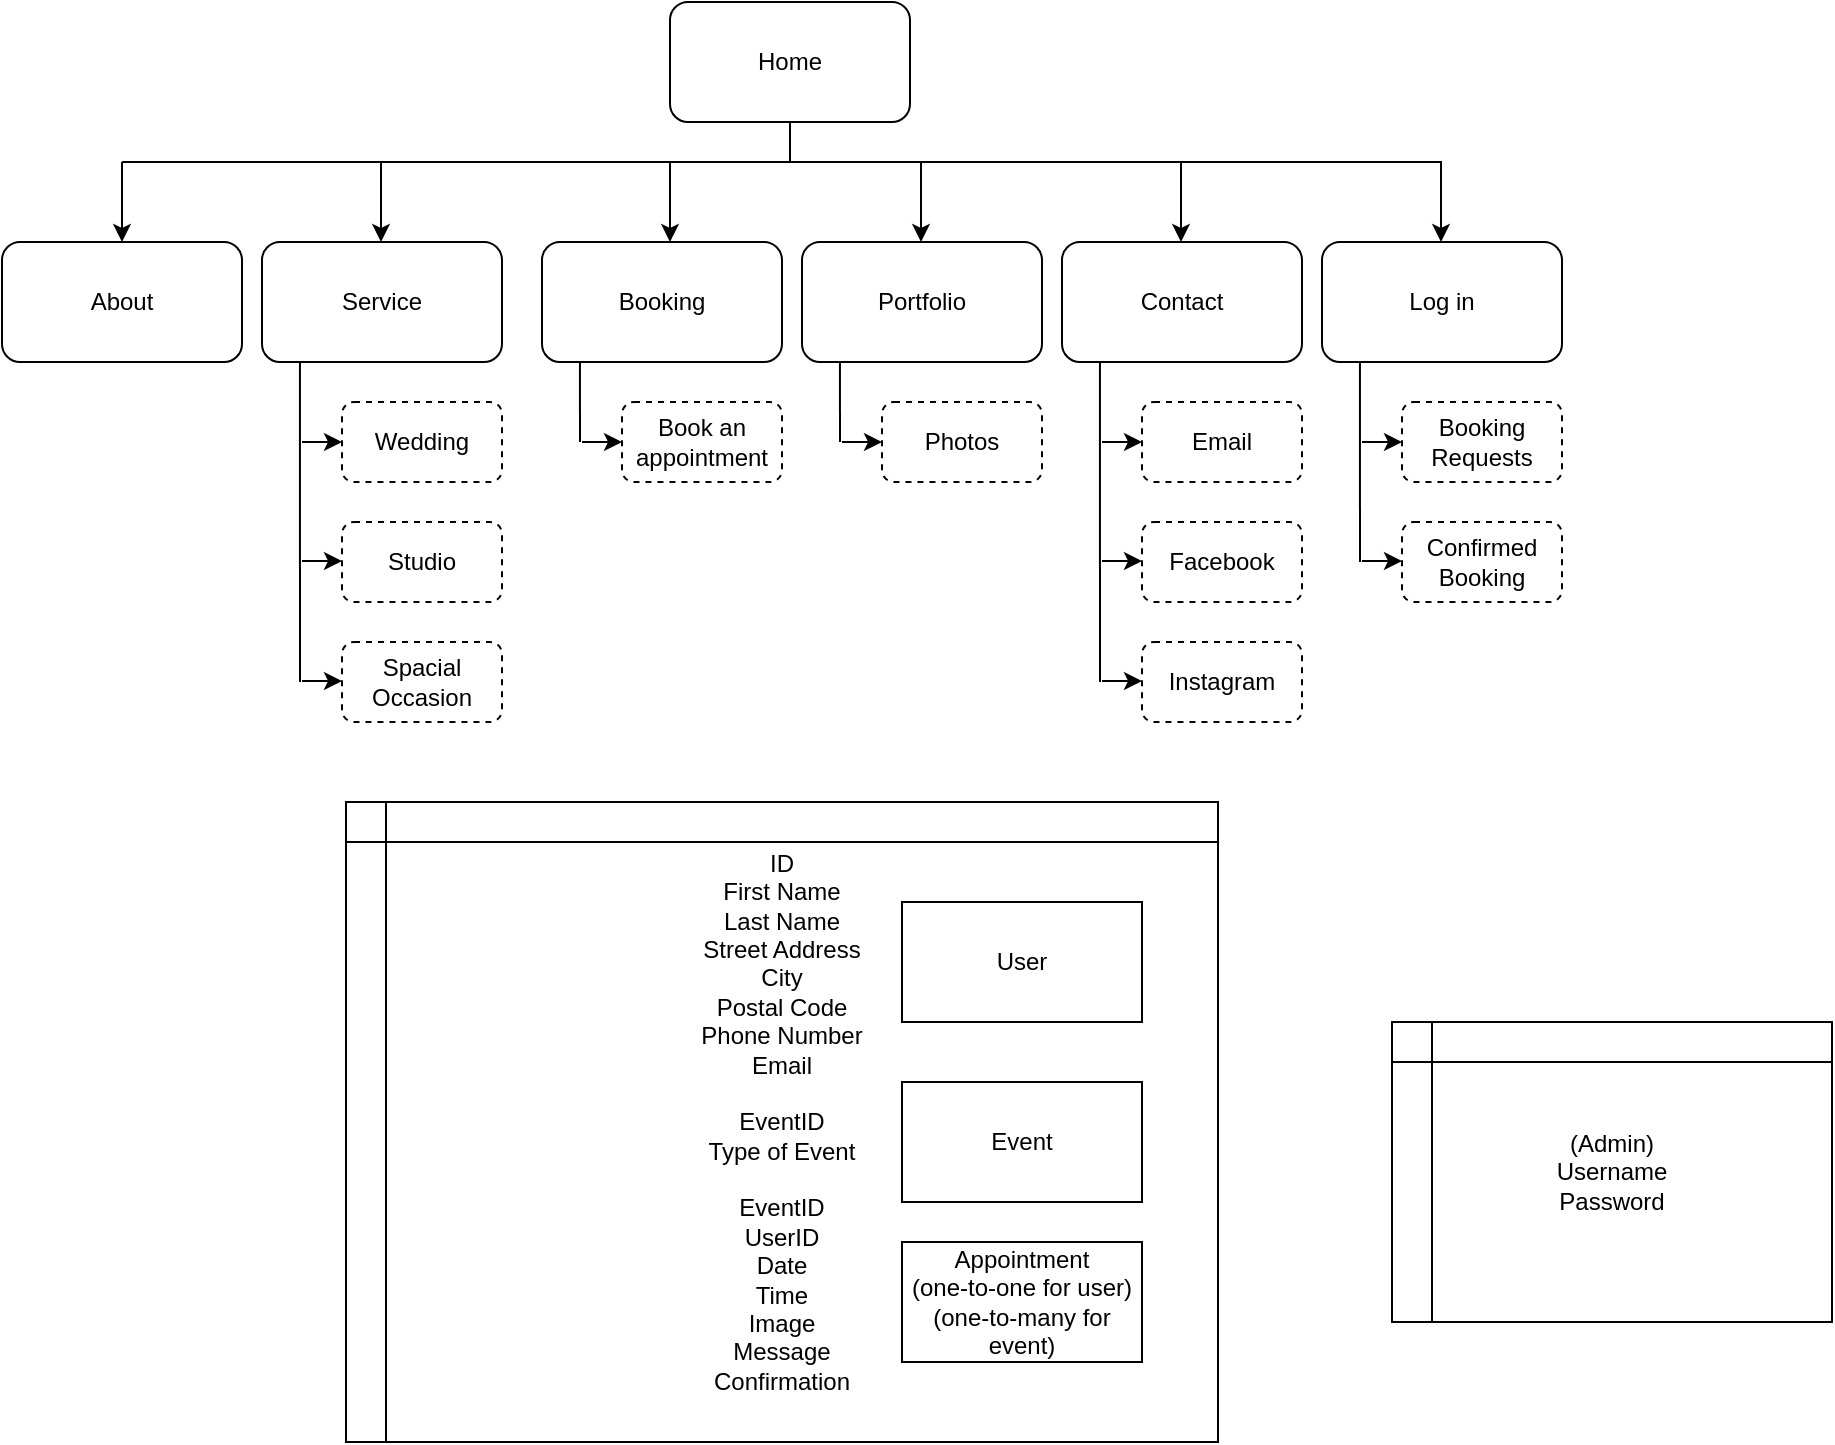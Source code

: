 <mxfile version="13.11.0" type="github">
  <diagram id="C5RBs43oDa-KdzZeNtuy" name="Page-1">
    <mxGraphModel dx="818" dy="481" grid="1" gridSize="10" guides="1" tooltips="1" connect="1" arrows="1" fold="1" page="1" pageScale="1" pageWidth="1169" pageHeight="827" math="0" shadow="0">
      <root>
        <mxCell id="WIyWlLk6GJQsqaUBKTNV-0" />
        <mxCell id="WIyWlLk6GJQsqaUBKTNV-1" parent="WIyWlLk6GJQsqaUBKTNV-0" />
        <mxCell id="5Er78A_HnPUwki360pCg-0" value="Home" style="rounded=1;whiteSpace=wrap;html=1;" parent="WIyWlLk6GJQsqaUBKTNV-1" vertex="1">
          <mxGeometry x="529" y="80" width="120" height="60" as="geometry" />
        </mxCell>
        <mxCell id="5Er78A_HnPUwki360pCg-3" value="About" style="rounded=1;whiteSpace=wrap;html=1;" parent="WIyWlLk6GJQsqaUBKTNV-1" vertex="1">
          <mxGeometry x="195" y="200" width="120" height="60" as="geometry" />
        </mxCell>
        <mxCell id="5Er78A_HnPUwki360pCg-5" value="Service" style="rounded=1;whiteSpace=wrap;html=1;" parent="WIyWlLk6GJQsqaUBKTNV-1" vertex="1">
          <mxGeometry x="325" y="200" width="120" height="60" as="geometry" />
        </mxCell>
        <mxCell id="5Er78A_HnPUwki360pCg-6" value="Booking" style="rounded=1;whiteSpace=wrap;html=1;" parent="WIyWlLk6GJQsqaUBKTNV-1" vertex="1">
          <mxGeometry x="465" y="200" width="120" height="60" as="geometry" />
        </mxCell>
        <mxCell id="5Er78A_HnPUwki360pCg-7" value="Portfolio" style="rounded=1;whiteSpace=wrap;html=1;" parent="WIyWlLk6GJQsqaUBKTNV-1" vertex="1">
          <mxGeometry x="595" y="200" width="120" height="60" as="geometry" />
        </mxCell>
        <mxCell id="5Er78A_HnPUwki360pCg-8" value="Contact" style="rounded=1;whiteSpace=wrap;html=1;" parent="WIyWlLk6GJQsqaUBKTNV-1" vertex="1">
          <mxGeometry x="725" y="200" width="120" height="60" as="geometry" />
        </mxCell>
        <mxCell id="5Er78A_HnPUwki360pCg-9" value="Log in" style="rounded=1;whiteSpace=wrap;html=1;" parent="WIyWlLk6GJQsqaUBKTNV-1" vertex="1">
          <mxGeometry x="855" y="200" width="120" height="60" as="geometry" />
        </mxCell>
        <mxCell id="5Er78A_HnPUwki360pCg-10" value="" style="endArrow=none;html=1;entryX=0.5;entryY=1;entryDx=0;entryDy=0;" parent="WIyWlLk6GJQsqaUBKTNV-1" target="5Er78A_HnPUwki360pCg-0" edge="1">
          <mxGeometry width="50" height="50" relative="1" as="geometry">
            <mxPoint x="589" y="160" as="sourcePoint" />
            <mxPoint x="615" y="260" as="targetPoint" />
          </mxGeometry>
        </mxCell>
        <mxCell id="5Er78A_HnPUwki360pCg-11" value="" style="endArrow=none;html=1;" parent="WIyWlLk6GJQsqaUBKTNV-1" edge="1">
          <mxGeometry width="50" height="50" relative="1" as="geometry">
            <mxPoint x="255" y="160" as="sourcePoint" />
            <mxPoint x="915" y="160" as="targetPoint" />
          </mxGeometry>
        </mxCell>
        <mxCell id="5Er78A_HnPUwki360pCg-12" value="" style="endArrow=classic;html=1;entryX=0.5;entryY=0;entryDx=0;entryDy=0;" parent="WIyWlLk6GJQsqaUBKTNV-1" target="5Er78A_HnPUwki360pCg-3" edge="1">
          <mxGeometry width="50" height="50" relative="1" as="geometry">
            <mxPoint x="255" y="160" as="sourcePoint" />
            <mxPoint x="615" y="260" as="targetPoint" />
          </mxGeometry>
        </mxCell>
        <mxCell id="5Er78A_HnPUwki360pCg-13" value="" style="endArrow=classic;html=1;entryX=0.5;entryY=0;entryDx=0;entryDy=0;" parent="WIyWlLk6GJQsqaUBKTNV-1" edge="1">
          <mxGeometry width="50" height="50" relative="1" as="geometry">
            <mxPoint x="384.5" y="160" as="sourcePoint" />
            <mxPoint x="384.5" y="200" as="targetPoint" />
          </mxGeometry>
        </mxCell>
        <mxCell id="5Er78A_HnPUwki360pCg-14" value="" style="endArrow=classic;html=1;entryX=0.5;entryY=0;entryDx=0;entryDy=0;" parent="WIyWlLk6GJQsqaUBKTNV-1" edge="1">
          <mxGeometry width="50" height="50" relative="1" as="geometry">
            <mxPoint x="529" y="160" as="sourcePoint" />
            <mxPoint x="529" y="200" as="targetPoint" />
          </mxGeometry>
        </mxCell>
        <mxCell id="5Er78A_HnPUwki360pCg-15" value="" style="endArrow=classic;html=1;entryX=0.5;entryY=0;entryDx=0;entryDy=0;" parent="WIyWlLk6GJQsqaUBKTNV-1" edge="1">
          <mxGeometry width="50" height="50" relative="1" as="geometry">
            <mxPoint x="654.5" y="160" as="sourcePoint" />
            <mxPoint x="654.5" y="200" as="targetPoint" />
          </mxGeometry>
        </mxCell>
        <mxCell id="5Er78A_HnPUwki360pCg-16" value="" style="endArrow=classic;html=1;entryX=0.5;entryY=0;entryDx=0;entryDy=0;" parent="WIyWlLk6GJQsqaUBKTNV-1" edge="1">
          <mxGeometry width="50" height="50" relative="1" as="geometry">
            <mxPoint x="784.5" y="160" as="sourcePoint" />
            <mxPoint x="784.5" y="200" as="targetPoint" />
          </mxGeometry>
        </mxCell>
        <mxCell id="5Er78A_HnPUwki360pCg-17" value="" style="endArrow=classic;html=1;entryX=0.5;entryY=0;entryDx=0;entryDy=0;" parent="WIyWlLk6GJQsqaUBKTNV-1" edge="1">
          <mxGeometry width="50" height="50" relative="1" as="geometry">
            <mxPoint x="914.5" y="160" as="sourcePoint" />
            <mxPoint x="914.5" y="200" as="targetPoint" />
          </mxGeometry>
        </mxCell>
        <mxCell id="5Er78A_HnPUwki360pCg-19" value="Wedding" style="rounded=1;whiteSpace=wrap;html=1;dashed=1;" parent="WIyWlLk6GJQsqaUBKTNV-1" vertex="1">
          <mxGeometry x="365" y="280" width="80" height="40" as="geometry" />
        </mxCell>
        <mxCell id="5Er78A_HnPUwki360pCg-20" value="Studio" style="rounded=1;whiteSpace=wrap;html=1;dashed=1;" parent="WIyWlLk6GJQsqaUBKTNV-1" vertex="1">
          <mxGeometry x="365" y="340" width="80" height="40" as="geometry" />
        </mxCell>
        <mxCell id="5Er78A_HnPUwki360pCg-21" value="Spacial Occasion" style="rounded=1;whiteSpace=wrap;html=1;dashed=1;" parent="WIyWlLk6GJQsqaUBKTNV-1" vertex="1">
          <mxGeometry x="365" y="400" width="80" height="40" as="geometry" />
        </mxCell>
        <mxCell id="5Er78A_HnPUwki360pCg-22" value="" style="endArrow=none;html=1;entryX=0.158;entryY=1;entryDx=0;entryDy=0;entryPerimeter=0;" parent="WIyWlLk6GJQsqaUBKTNV-1" target="5Er78A_HnPUwki360pCg-5" edge="1">
          <mxGeometry width="50" height="50" relative="1" as="geometry">
            <mxPoint x="344" y="420" as="sourcePoint" />
            <mxPoint x="355" y="340" as="targetPoint" />
          </mxGeometry>
        </mxCell>
        <mxCell id="5Er78A_HnPUwki360pCg-24" value="" style="endArrow=classic;html=1;entryX=0;entryY=0.5;entryDx=0;entryDy=0;" parent="WIyWlLk6GJQsqaUBKTNV-1" target="5Er78A_HnPUwki360pCg-19" edge="1">
          <mxGeometry width="50" height="50" relative="1" as="geometry">
            <mxPoint x="345" y="300" as="sourcePoint" />
            <mxPoint x="315" y="310" as="targetPoint" />
          </mxGeometry>
        </mxCell>
        <mxCell id="5Er78A_HnPUwki360pCg-25" value="" style="endArrow=classic;html=1;entryX=0;entryY=0.5;entryDx=0;entryDy=0;" parent="WIyWlLk6GJQsqaUBKTNV-1" edge="1">
          <mxGeometry width="50" height="50" relative="1" as="geometry">
            <mxPoint x="345" y="359.5" as="sourcePoint" />
            <mxPoint x="365" y="359.5" as="targetPoint" />
          </mxGeometry>
        </mxCell>
        <mxCell id="5Er78A_HnPUwki360pCg-27" value="" style="endArrow=classic;html=1;entryX=0;entryY=0.5;entryDx=0;entryDy=0;" parent="WIyWlLk6GJQsqaUBKTNV-1" edge="1">
          <mxGeometry width="50" height="50" relative="1" as="geometry">
            <mxPoint x="345" y="419.5" as="sourcePoint" />
            <mxPoint x="365" y="419.5" as="targetPoint" />
          </mxGeometry>
        </mxCell>
        <mxCell id="5Er78A_HnPUwki360pCg-28" value="Book an appointment" style="rounded=1;whiteSpace=wrap;html=1;dashed=1;" parent="WIyWlLk6GJQsqaUBKTNV-1" vertex="1">
          <mxGeometry x="505" y="280" width="80" height="40" as="geometry" />
        </mxCell>
        <mxCell id="5Er78A_HnPUwki360pCg-31" value="" style="endArrow=none;html=1;entryX=0.158;entryY=1;entryDx=0;entryDy=0;entryPerimeter=0;" parent="WIyWlLk6GJQsqaUBKTNV-1" edge="1">
          <mxGeometry width="50" height="50" relative="1" as="geometry">
            <mxPoint x="484" y="300" as="sourcePoint" />
            <mxPoint x="483.96" y="260" as="targetPoint" />
          </mxGeometry>
        </mxCell>
        <mxCell id="5Er78A_HnPUwki360pCg-32" value="" style="endArrow=classic;html=1;entryX=0;entryY=0.5;entryDx=0;entryDy=0;" parent="WIyWlLk6GJQsqaUBKTNV-1" target="5Er78A_HnPUwki360pCg-28" edge="1">
          <mxGeometry width="50" height="50" relative="1" as="geometry">
            <mxPoint x="485" y="300" as="sourcePoint" />
            <mxPoint x="455" y="310" as="targetPoint" />
          </mxGeometry>
        </mxCell>
        <mxCell id="5Er78A_HnPUwki360pCg-35" value="Photos" style="rounded=1;whiteSpace=wrap;html=1;dashed=1;" parent="WIyWlLk6GJQsqaUBKTNV-1" vertex="1">
          <mxGeometry x="635" y="280" width="80" height="40" as="geometry" />
        </mxCell>
        <mxCell id="5Er78A_HnPUwki360pCg-36" value="" style="endArrow=none;html=1;entryX=0.158;entryY=1;entryDx=0;entryDy=0;entryPerimeter=0;" parent="WIyWlLk6GJQsqaUBKTNV-1" edge="1">
          <mxGeometry width="50" height="50" relative="1" as="geometry">
            <mxPoint x="614" y="300" as="sourcePoint" />
            <mxPoint x="613.96" y="260" as="targetPoint" />
          </mxGeometry>
        </mxCell>
        <mxCell id="5Er78A_HnPUwki360pCg-37" value="" style="endArrow=classic;html=1;entryX=0;entryY=0.5;entryDx=0;entryDy=0;" parent="WIyWlLk6GJQsqaUBKTNV-1" target="5Er78A_HnPUwki360pCg-35" edge="1">
          <mxGeometry width="50" height="50" relative="1" as="geometry">
            <mxPoint x="615" y="300" as="sourcePoint" />
            <mxPoint x="585" y="310" as="targetPoint" />
          </mxGeometry>
        </mxCell>
        <mxCell id="5Er78A_HnPUwki360pCg-38" value="Email" style="rounded=1;whiteSpace=wrap;html=1;dashed=1;" parent="WIyWlLk6GJQsqaUBKTNV-1" vertex="1">
          <mxGeometry x="765" y="280" width="80" height="40" as="geometry" />
        </mxCell>
        <mxCell id="5Er78A_HnPUwki360pCg-39" value="Facebook" style="rounded=1;whiteSpace=wrap;html=1;dashed=1;" parent="WIyWlLk6GJQsqaUBKTNV-1" vertex="1">
          <mxGeometry x="765" y="340" width="80" height="40" as="geometry" />
        </mxCell>
        <mxCell id="5Er78A_HnPUwki360pCg-40" value="Instagram" style="rounded=1;whiteSpace=wrap;html=1;dashed=1;" parent="WIyWlLk6GJQsqaUBKTNV-1" vertex="1">
          <mxGeometry x="765" y="400" width="80" height="40" as="geometry" />
        </mxCell>
        <mxCell id="5Er78A_HnPUwki360pCg-41" value="" style="endArrow=none;html=1;entryX=0.158;entryY=1;entryDx=0;entryDy=0;entryPerimeter=0;" parent="WIyWlLk6GJQsqaUBKTNV-1" edge="1">
          <mxGeometry width="50" height="50" relative="1" as="geometry">
            <mxPoint x="744" y="420" as="sourcePoint" />
            <mxPoint x="743.96" y="260" as="targetPoint" />
          </mxGeometry>
        </mxCell>
        <mxCell id="5Er78A_HnPUwki360pCg-42" value="" style="endArrow=classic;html=1;entryX=0;entryY=0.5;entryDx=0;entryDy=0;" parent="WIyWlLk6GJQsqaUBKTNV-1" target="5Er78A_HnPUwki360pCg-38" edge="1">
          <mxGeometry width="50" height="50" relative="1" as="geometry">
            <mxPoint x="745" y="300" as="sourcePoint" />
            <mxPoint x="715" y="310" as="targetPoint" />
          </mxGeometry>
        </mxCell>
        <mxCell id="5Er78A_HnPUwki360pCg-43" value="" style="endArrow=classic;html=1;entryX=0;entryY=0.5;entryDx=0;entryDy=0;" parent="WIyWlLk6GJQsqaUBKTNV-1" edge="1">
          <mxGeometry width="50" height="50" relative="1" as="geometry">
            <mxPoint x="745" y="359.5" as="sourcePoint" />
            <mxPoint x="765" y="359.5" as="targetPoint" />
          </mxGeometry>
        </mxCell>
        <mxCell id="5Er78A_HnPUwki360pCg-44" value="" style="endArrow=classic;html=1;entryX=0;entryY=0.5;entryDx=0;entryDy=0;" parent="WIyWlLk6GJQsqaUBKTNV-1" edge="1">
          <mxGeometry width="50" height="50" relative="1" as="geometry">
            <mxPoint x="745" y="419.5" as="sourcePoint" />
            <mxPoint x="765" y="419.5" as="targetPoint" />
          </mxGeometry>
        </mxCell>
        <mxCell id="5Er78A_HnPUwki360pCg-45" value="Booking Requests" style="rounded=1;whiteSpace=wrap;html=1;dashed=1;" parent="WIyWlLk6GJQsqaUBKTNV-1" vertex="1">
          <mxGeometry x="895" y="280" width="80" height="40" as="geometry" />
        </mxCell>
        <mxCell id="5Er78A_HnPUwki360pCg-46" value="Confirmed Booking" style="rounded=1;whiteSpace=wrap;html=1;dashed=1;" parent="WIyWlLk6GJQsqaUBKTNV-1" vertex="1">
          <mxGeometry x="895" y="340" width="80" height="40" as="geometry" />
        </mxCell>
        <mxCell id="5Er78A_HnPUwki360pCg-48" value="" style="endArrow=none;html=1;entryX=0.158;entryY=1;entryDx=0;entryDy=0;entryPerimeter=0;" parent="WIyWlLk6GJQsqaUBKTNV-1" edge="1">
          <mxGeometry width="50" height="50" relative="1" as="geometry">
            <mxPoint x="874" y="360" as="sourcePoint" />
            <mxPoint x="873.96" y="260" as="targetPoint" />
          </mxGeometry>
        </mxCell>
        <mxCell id="5Er78A_HnPUwki360pCg-49" value="" style="endArrow=classic;html=1;entryX=0;entryY=0.5;entryDx=0;entryDy=0;" parent="WIyWlLk6GJQsqaUBKTNV-1" target="5Er78A_HnPUwki360pCg-45" edge="1">
          <mxGeometry width="50" height="50" relative="1" as="geometry">
            <mxPoint x="875" y="300" as="sourcePoint" />
            <mxPoint x="845" y="310" as="targetPoint" />
          </mxGeometry>
        </mxCell>
        <mxCell id="5Er78A_HnPUwki360pCg-50" value="" style="endArrow=classic;html=1;entryX=0;entryY=0.5;entryDx=0;entryDy=0;" parent="WIyWlLk6GJQsqaUBKTNV-1" edge="1">
          <mxGeometry width="50" height="50" relative="1" as="geometry">
            <mxPoint x="875" y="359.5" as="sourcePoint" />
            <mxPoint x="895" y="359.5" as="targetPoint" />
          </mxGeometry>
        </mxCell>
        <mxCell id="DIWT1oi8B0JBDg8rv6Ft-1" value="ID&lt;br&gt;First Name&lt;br&gt;Last Name&lt;br&gt;Street Address&lt;br&gt;City&lt;br&gt;Postal Code&lt;br&gt;Phone Number&lt;br&gt;Email&lt;br&gt;&lt;br&gt;EventID&lt;br&gt;Type of Event&lt;br&gt;&lt;br&gt;EventID&lt;br&gt;UserID&lt;br&gt;Date&lt;br&gt;Time&lt;br&gt;Image&lt;br&gt;Message&lt;br&gt;Confirmation" style="shape=internalStorage;whiteSpace=wrap;html=1;backgroundOutline=1;align=center;" vertex="1" parent="WIyWlLk6GJQsqaUBKTNV-1">
          <mxGeometry x="367" y="480" width="436" height="320" as="geometry" />
        </mxCell>
        <mxCell id="DIWT1oi8B0JBDg8rv6Ft-2" value="User" style="whiteSpace=wrap;html=1;" vertex="1" parent="WIyWlLk6GJQsqaUBKTNV-1">
          <mxGeometry x="645" y="530" width="120" height="60" as="geometry" />
        </mxCell>
        <mxCell id="DIWT1oi8B0JBDg8rv6Ft-3" value="Event&lt;span style=&quot;color: rgba(0 , 0 , 0 , 0) ; font-family: monospace ; font-size: 0px&quot;&gt;%3CmxGraphModel%3E%3Croot%3E%3CmxCell%20id%3D%220%22%2F%3E%3CmxCell%20id%3D%221%22%20parent%3D%220%22%2F%3E%3CmxCell%20id%3D%222%22%20value%3D%22User%22%20style%3D%22whiteSpace%3Dwrap%3Bhtml%3D1%3B%22%20vertex%3D%221%22%20parent%3D%221%22%3E%3CmxGeometry%20x%3D%22635%22%20y%3D%22530%22%20width%3D%22120%22%20height%3D%2260%22%20as%3D%22geometry%22%2F%3E%3C%2FmxCell%3E%3C%2Froot%3E%3C%2FmxGraphModel%3E&lt;/span&gt;" style="whiteSpace=wrap;html=1;" vertex="1" parent="WIyWlLk6GJQsqaUBKTNV-1">
          <mxGeometry x="645" y="620" width="120" height="60" as="geometry" />
        </mxCell>
        <mxCell id="DIWT1oi8B0JBDg8rv6Ft-4" value="Appointment&lt;br&gt;(one-to-one for user)&lt;br&gt;(one-to-many for event)" style="whiteSpace=wrap;html=1;" vertex="1" parent="WIyWlLk6GJQsqaUBKTNV-1">
          <mxGeometry x="645" y="700" width="120" height="60" as="geometry" />
        </mxCell>
        <mxCell id="DIWT1oi8B0JBDg8rv6Ft-5" value="(Admin)&lt;br&gt;Username&lt;br&gt;Password" style="shape=internalStorage;whiteSpace=wrap;html=1;backgroundOutline=1;" vertex="1" parent="WIyWlLk6GJQsqaUBKTNV-1">
          <mxGeometry x="890" y="590" width="220" height="150" as="geometry" />
        </mxCell>
      </root>
    </mxGraphModel>
  </diagram>
</mxfile>
